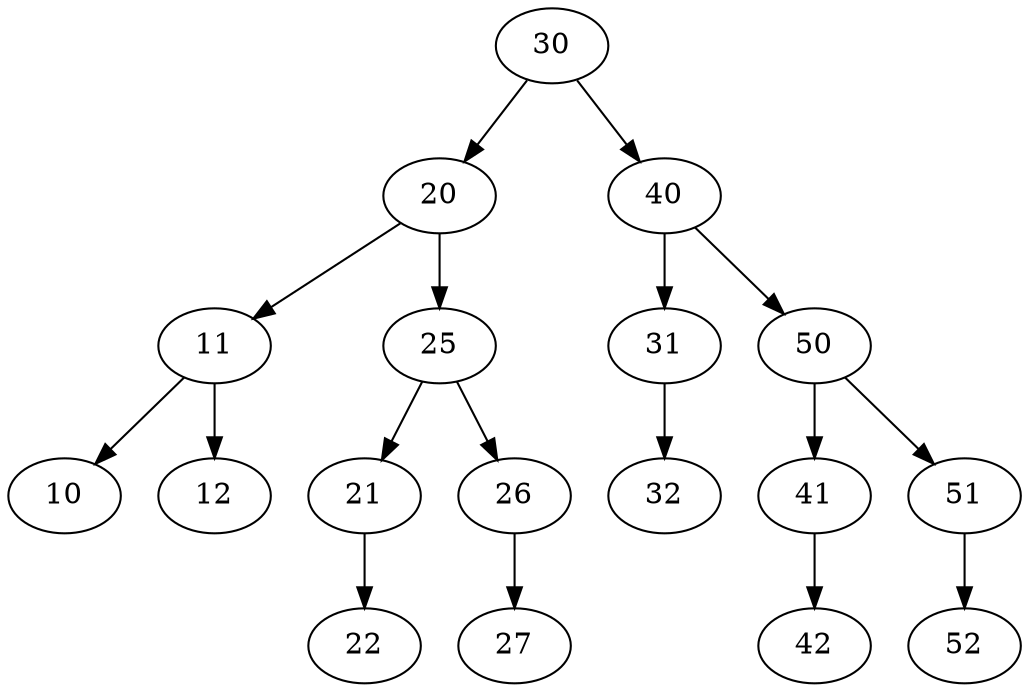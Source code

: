 digraph tree {
    30 -> 20;
    30 -> 40;
    20 -> 11;
    20 -> 25;
    40 -> 31;
    40 -> 50;
    11 -> 10;
    11 -> 12;
    25 -> 21;
    25 -> 26;
    31 -> 32;
    50 -> 41;
    50 -> 51;
    21 -> 22;
    26 -> 27;
    41 -> 42;
    51 -> 52;
}
